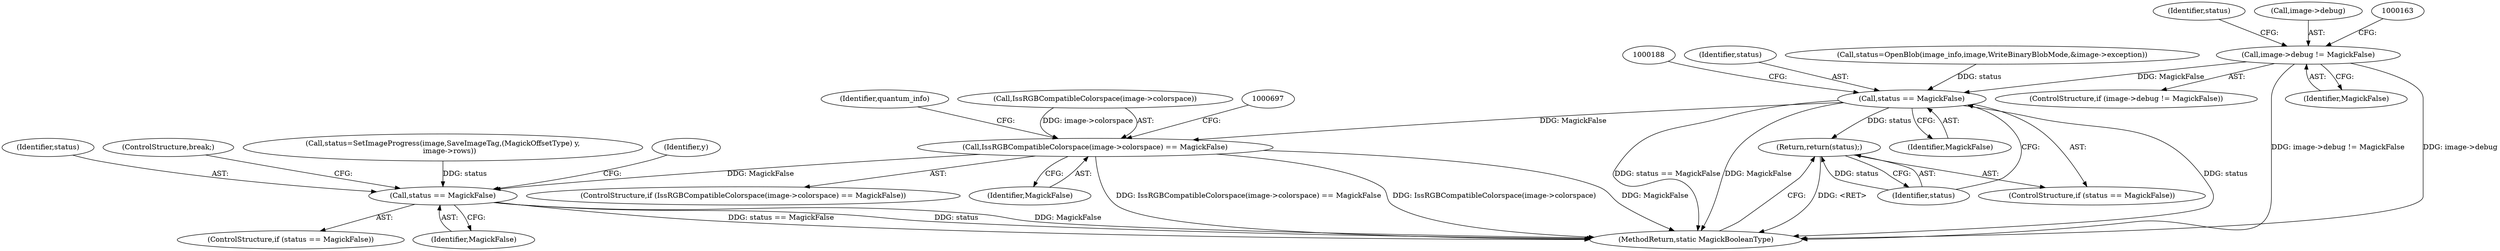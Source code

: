 digraph "0_ImageMagick_10b3823a7619ed22d42764733eb052c4159bc8c1_0@pointer" {
"1000157" [label="(Call,image->debug != MagickFalse)"];
"1000182" [label="(Call,status == MagickFalse)"];
"1000185" [label="(Return,return(status);)"];
"1000690" [label="(Call,IssRGBCompatibleColorspace(image->colorspace) == MagickFalse)"];
"1000993" [label="(Call,status == MagickFalse)"];
"1000185" [label="(Return,return(status);)"];
"1000157" [label="(Call,image->debug != MagickFalse)"];
"1000992" [label="(ControlStructure,if (status == MagickFalse))"];
"1000996" [label="(ControlStructure,break;)"];
"1000172" [label="(Identifier,status)"];
"1000158" [label="(Call,image->debug)"];
"1000183" [label="(Identifier,status)"];
"1000690" [label="(Call,IssRGBCompatibleColorspace(image->colorspace) == MagickFalse)"];
"1000981" [label="(Call,status=SetImageProgress(image,SaveImageTag,(MagickOffsetType) y,\n      image->rows))"];
"1000763" [label="(Identifier,y)"];
"1000995" [label="(Identifier,MagickFalse)"];
"1000171" [label="(Call,status=OpenBlob(image_info,image,WriteBinaryBlobMode,&image->exception))"];
"1000702" [label="(Identifier,quantum_info)"];
"1000161" [label="(Identifier,MagickFalse)"];
"1000156" [label="(ControlStructure,if (image->debug != MagickFalse))"];
"1000993" [label="(Call,status == MagickFalse)"];
"1000689" [label="(ControlStructure,if (IssRGBCompatibleColorspace(image->colorspace) == MagickFalse))"];
"1000181" [label="(ControlStructure,if (status == MagickFalse))"];
"1000184" [label="(Identifier,MagickFalse)"];
"1000691" [label="(Call,IssRGBCompatibleColorspace(image->colorspace))"];
"1000182" [label="(Call,status == MagickFalse)"];
"1001236" [label="(MethodReturn,static MagickBooleanType)"];
"1000994" [label="(Identifier,status)"];
"1000186" [label="(Identifier,status)"];
"1000695" [label="(Identifier,MagickFalse)"];
"1000157" -> "1000156"  [label="AST: "];
"1000157" -> "1000161"  [label="CFG: "];
"1000158" -> "1000157"  [label="AST: "];
"1000161" -> "1000157"  [label="AST: "];
"1000163" -> "1000157"  [label="CFG: "];
"1000172" -> "1000157"  [label="CFG: "];
"1000157" -> "1001236"  [label="DDG: image->debug != MagickFalse"];
"1000157" -> "1001236"  [label="DDG: image->debug"];
"1000157" -> "1000182"  [label="DDG: MagickFalse"];
"1000182" -> "1000181"  [label="AST: "];
"1000182" -> "1000184"  [label="CFG: "];
"1000183" -> "1000182"  [label="AST: "];
"1000184" -> "1000182"  [label="AST: "];
"1000186" -> "1000182"  [label="CFG: "];
"1000188" -> "1000182"  [label="CFG: "];
"1000182" -> "1001236"  [label="DDG: status == MagickFalse"];
"1000182" -> "1001236"  [label="DDG: MagickFalse"];
"1000182" -> "1001236"  [label="DDG: status"];
"1000171" -> "1000182"  [label="DDG: status"];
"1000182" -> "1000185"  [label="DDG: status"];
"1000182" -> "1000690"  [label="DDG: MagickFalse"];
"1000185" -> "1000181"  [label="AST: "];
"1000185" -> "1000186"  [label="CFG: "];
"1000186" -> "1000185"  [label="AST: "];
"1001236" -> "1000185"  [label="CFG: "];
"1000185" -> "1001236"  [label="DDG: <RET>"];
"1000186" -> "1000185"  [label="DDG: status"];
"1000690" -> "1000689"  [label="AST: "];
"1000690" -> "1000695"  [label="CFG: "];
"1000691" -> "1000690"  [label="AST: "];
"1000695" -> "1000690"  [label="AST: "];
"1000697" -> "1000690"  [label="CFG: "];
"1000702" -> "1000690"  [label="CFG: "];
"1000690" -> "1001236"  [label="DDG: MagickFalse"];
"1000690" -> "1001236"  [label="DDG: IssRGBCompatibleColorspace(image->colorspace) == MagickFalse"];
"1000690" -> "1001236"  [label="DDG: IssRGBCompatibleColorspace(image->colorspace)"];
"1000691" -> "1000690"  [label="DDG: image->colorspace"];
"1000690" -> "1000993"  [label="DDG: MagickFalse"];
"1000993" -> "1000992"  [label="AST: "];
"1000993" -> "1000995"  [label="CFG: "];
"1000994" -> "1000993"  [label="AST: "];
"1000995" -> "1000993"  [label="AST: "];
"1000996" -> "1000993"  [label="CFG: "];
"1000763" -> "1000993"  [label="CFG: "];
"1000993" -> "1001236"  [label="DDG: status == MagickFalse"];
"1000993" -> "1001236"  [label="DDG: status"];
"1000993" -> "1001236"  [label="DDG: MagickFalse"];
"1000981" -> "1000993"  [label="DDG: status"];
}
